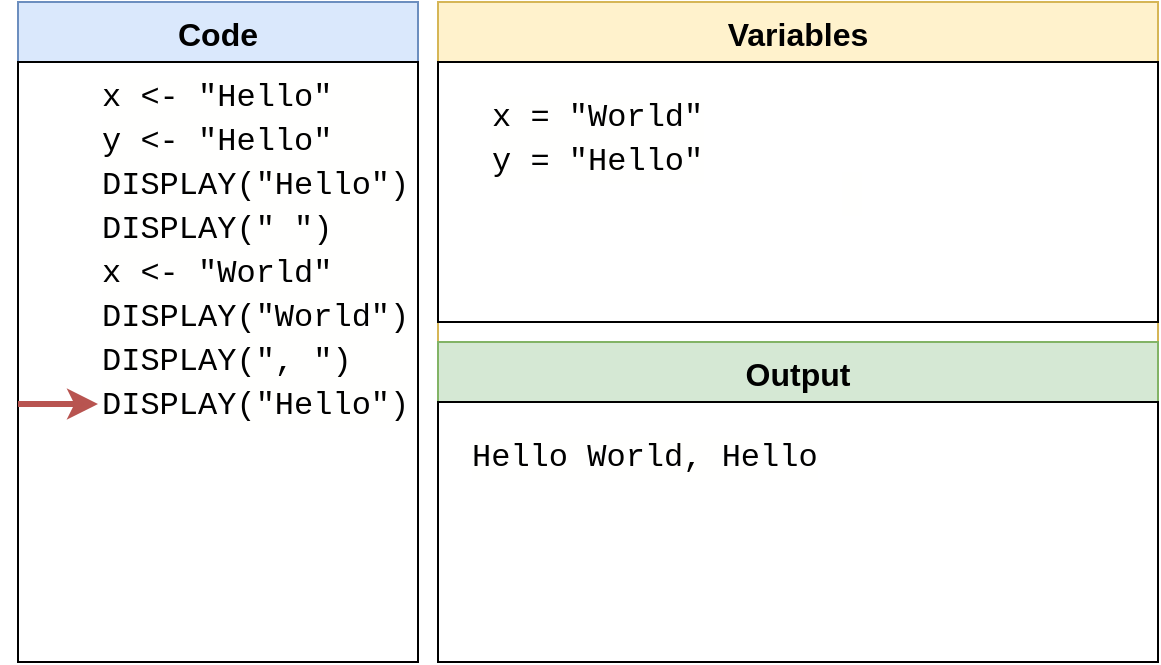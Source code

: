 <mxfile version="16.1.2" type="device"><diagram id="a4pWtZ9yry9xVOBQld5_" name="Page-1"><mxGraphModel dx="1102" dy="669" grid="1" gridSize="10" guides="1" tooltips="1" connect="1" arrows="1" fold="1" page="1" pageScale="1" pageWidth="850" pageHeight="1100" math="0" shadow="0"><root><mxCell id="0"/><mxCell id="1" parent="0"/><mxCell id="s7XQJ1kpverrdMYSqTAO-2" value="Code" style="swimlane;fillColor=#dae8fc;strokeColor=#6c8ebf;fontSize=16;align=center;startSize=30;" parent="1" vertex="1"><mxGeometry x="10" y="10" width="200" height="330" as="geometry"><mxRectangle x="50" y="100" width="70" height="23" as="alternateBounds"/></mxGeometry></mxCell><mxCell id="s7XQJ1kpverrdMYSqTAO-4" value="" style="rounded=0;whiteSpace=wrap;html=1;fontFamily=Courier New;fontSize=16;align=left;" parent="s7XQJ1kpverrdMYSqTAO-2" vertex="1"><mxGeometry y="30" width="200" height="300" as="geometry"/></mxCell><mxCell id="s7XQJ1kpverrdMYSqTAO-3" value="&lt;div style=&quot;background-color: rgb(255 , 255 , 254) ; font-family: &amp;#34;source code pro&amp;#34; , &amp;#34;monaco&amp;#34; , &amp;#34;menlo&amp;#34; , &amp;#34;consolas&amp;#34; , &amp;#34;courier new&amp;#34; , monospace , &amp;#34;consolas&amp;#34; , &amp;#34;courier new&amp;#34; , monospace ; font-weight: normal ; line-height: 22px&quot;&gt;&lt;div style=&quot;font-family: &amp;#34;source code pro&amp;#34; , &amp;#34;monaco&amp;#34; , &amp;#34;menlo&amp;#34; , &amp;#34;consolas&amp;#34; , &amp;#34;courier new&amp;#34; , monospace , &amp;#34;consolas&amp;#34; , &amp;#34;courier new&amp;#34; , monospace ; line-height: 22px&quot;&gt;&lt;div&gt;x &amp;lt;- &quot;Hello&quot;&lt;/div&gt;&lt;div&gt;y &amp;lt;- &quot;Hello&quot;&lt;/div&gt;&lt;div&gt;DISPLAY(&quot;Hello&quot;)&lt;/div&gt;&lt;div&gt;DISPLAY(&quot; &quot;)&lt;/div&gt;&lt;div&gt;x &amp;lt;- &quot;World&quot;&lt;/div&gt;&lt;div&gt;DISPLAY(&quot;World&quot;)&lt;/div&gt;&lt;div&gt;DISPLAY(&quot;, &quot;)&lt;/div&gt;&lt;div&gt;DISPLAY(&quot;Hello&quot;)&lt;/div&gt;&lt;/div&gt;&lt;/div&gt;" style="text;html=1;strokeColor=none;fillColor=none;align=left;verticalAlign=top;whiteSpace=wrap;rounded=0;fontFamily=Courier New;fontSize=16;fontStyle=1" parent="s7XQJ1kpverrdMYSqTAO-2" vertex="1"><mxGeometry x="40" y="30" width="140" height="250" as="geometry"/></mxCell><mxCell id="s7XQJ1kpverrdMYSqTAO-18" value="" style="endArrow=classic;html=1;rounded=0;fontFamily=Courier New;fontSize=16;strokeWidth=3;fillColor=#f8cecc;strokeColor=#b85450;" parent="s7XQJ1kpverrdMYSqTAO-2" edge="1"><mxGeometry width="50" height="50" relative="1" as="geometry"><mxPoint y="201" as="sourcePoint"/><mxPoint x="40" y="201" as="targetPoint"/></mxGeometry></mxCell><mxCell id="s7XQJ1kpverrdMYSqTAO-5" value="Variables" style="swimlane;fillColor=#fff2cc;strokeColor=#d6b656;fontSize=16;align=center;startSize=30;" parent="1" vertex="1"><mxGeometry x="220" y="10" width="360" height="310" as="geometry"><mxRectangle x="50" y="100" width="70" height="23" as="alternateBounds"/></mxGeometry></mxCell><mxCell id="s7XQJ1kpverrdMYSqTAO-6" value="" style="rounded=0;whiteSpace=wrap;html=1;fontFamily=Courier New;fontSize=16;align=left;" parent="s7XQJ1kpverrdMYSqTAO-5" vertex="1"><mxGeometry y="30" width="360" height="130" as="geometry"/></mxCell><mxCell id="s7XQJ1kpverrdMYSqTAO-11" value="&lt;div style=&quot;background-color: rgb(255 , 255 , 254) ; font-family: &amp;#34;source code pro&amp;#34; , &amp;#34;monaco&amp;#34; , &amp;#34;menlo&amp;#34; , &amp;#34;consolas&amp;#34; , &amp;#34;courier new&amp;#34; , monospace , &amp;#34;consolas&amp;#34; , &amp;#34;courier new&amp;#34; , monospace ; font-weight: normal ; line-height: 22px&quot;&gt;&lt;div&gt;x = &quot;World&quot;&lt;/div&gt;&lt;div&gt;y = &quot;Hello&quot;&lt;/div&gt;&lt;/div&gt;" style="text;html=1;strokeColor=none;fillColor=none;align=left;verticalAlign=top;whiteSpace=wrap;rounded=0;fontFamily=Courier New;fontSize=16;fontStyle=1" parent="s7XQJ1kpverrdMYSqTAO-5" vertex="1"><mxGeometry x="25" y="40" width="140" height="110" as="geometry"/></mxCell><mxCell id="s7XQJ1kpverrdMYSqTAO-12" value="&lt;div style=&quot;background-color: rgb(255 , 255 , 254) ; font-family: &amp;#34;source code pro&amp;#34; , &amp;#34;monaco&amp;#34; , &amp;#34;menlo&amp;#34; , &amp;#34;consolas&amp;#34; , &amp;#34;courier new&amp;#34; , monospace , &amp;#34;consolas&amp;#34; , &amp;#34;courier new&amp;#34; , monospace ; font-weight: normal ; line-height: 22px&quot;&gt;&lt;div&gt;&amp;nbsp;&lt;/div&gt;&lt;/div&gt;" style="text;html=1;strokeColor=none;fillColor=none;align=left;verticalAlign=middle;whiteSpace=wrap;rounded=0;fontFamily=Courier New;fontSize=16;fontStyle=1" parent="s7XQJ1kpverrdMYSqTAO-5" vertex="1"><mxGeometry x="200" y="40" width="140" height="110" as="geometry"/></mxCell><mxCell id="s7XQJ1kpverrdMYSqTAO-8" value="Output" style="swimlane;fillColor=#d5e8d4;strokeColor=#82b366;fontSize=16;align=center;startSize=30;" parent="1" vertex="1"><mxGeometry x="220" y="180" width="360" height="160" as="geometry"><mxRectangle x="50" y="100" width="70" height="23" as="alternateBounds"/></mxGeometry></mxCell><mxCell id="s7XQJ1kpverrdMYSqTAO-9" value="" style="rounded=0;whiteSpace=wrap;html=1;fontFamily=Courier New;fontSize=16;align=left;" parent="s7XQJ1kpverrdMYSqTAO-8" vertex="1"><mxGeometry y="30" width="360" height="130" as="geometry"/></mxCell><mxCell id="s7XQJ1kpverrdMYSqTAO-13" value="&lt;div style=&quot;background-color: rgb(255 , 255 , 254) ; font-family: &amp;#34;source code pro&amp;#34; , &amp;#34;monaco&amp;#34; , &amp;#34;menlo&amp;#34; , &amp;#34;consolas&amp;#34; , &amp;#34;courier new&amp;#34; , monospace , &amp;#34;consolas&amp;#34; , &amp;#34;courier new&amp;#34; , monospace ; font-weight: normal ; line-height: 22px&quot;&gt;&lt;div&gt;Hello&amp;nbsp;World,&amp;nbsp;Hello&lt;/div&gt;&lt;/div&gt;" style="text;html=1;strokeColor=none;fillColor=none;align=left;verticalAlign=top;whiteSpace=wrap;rounded=0;fontFamily=Courier New;fontSize=16;fontStyle=1" parent="s7XQJ1kpverrdMYSqTAO-8" vertex="1"><mxGeometry x="15" y="40" width="335" height="110" as="geometry"/></mxCell></root></mxGraphModel></diagram></mxfile>